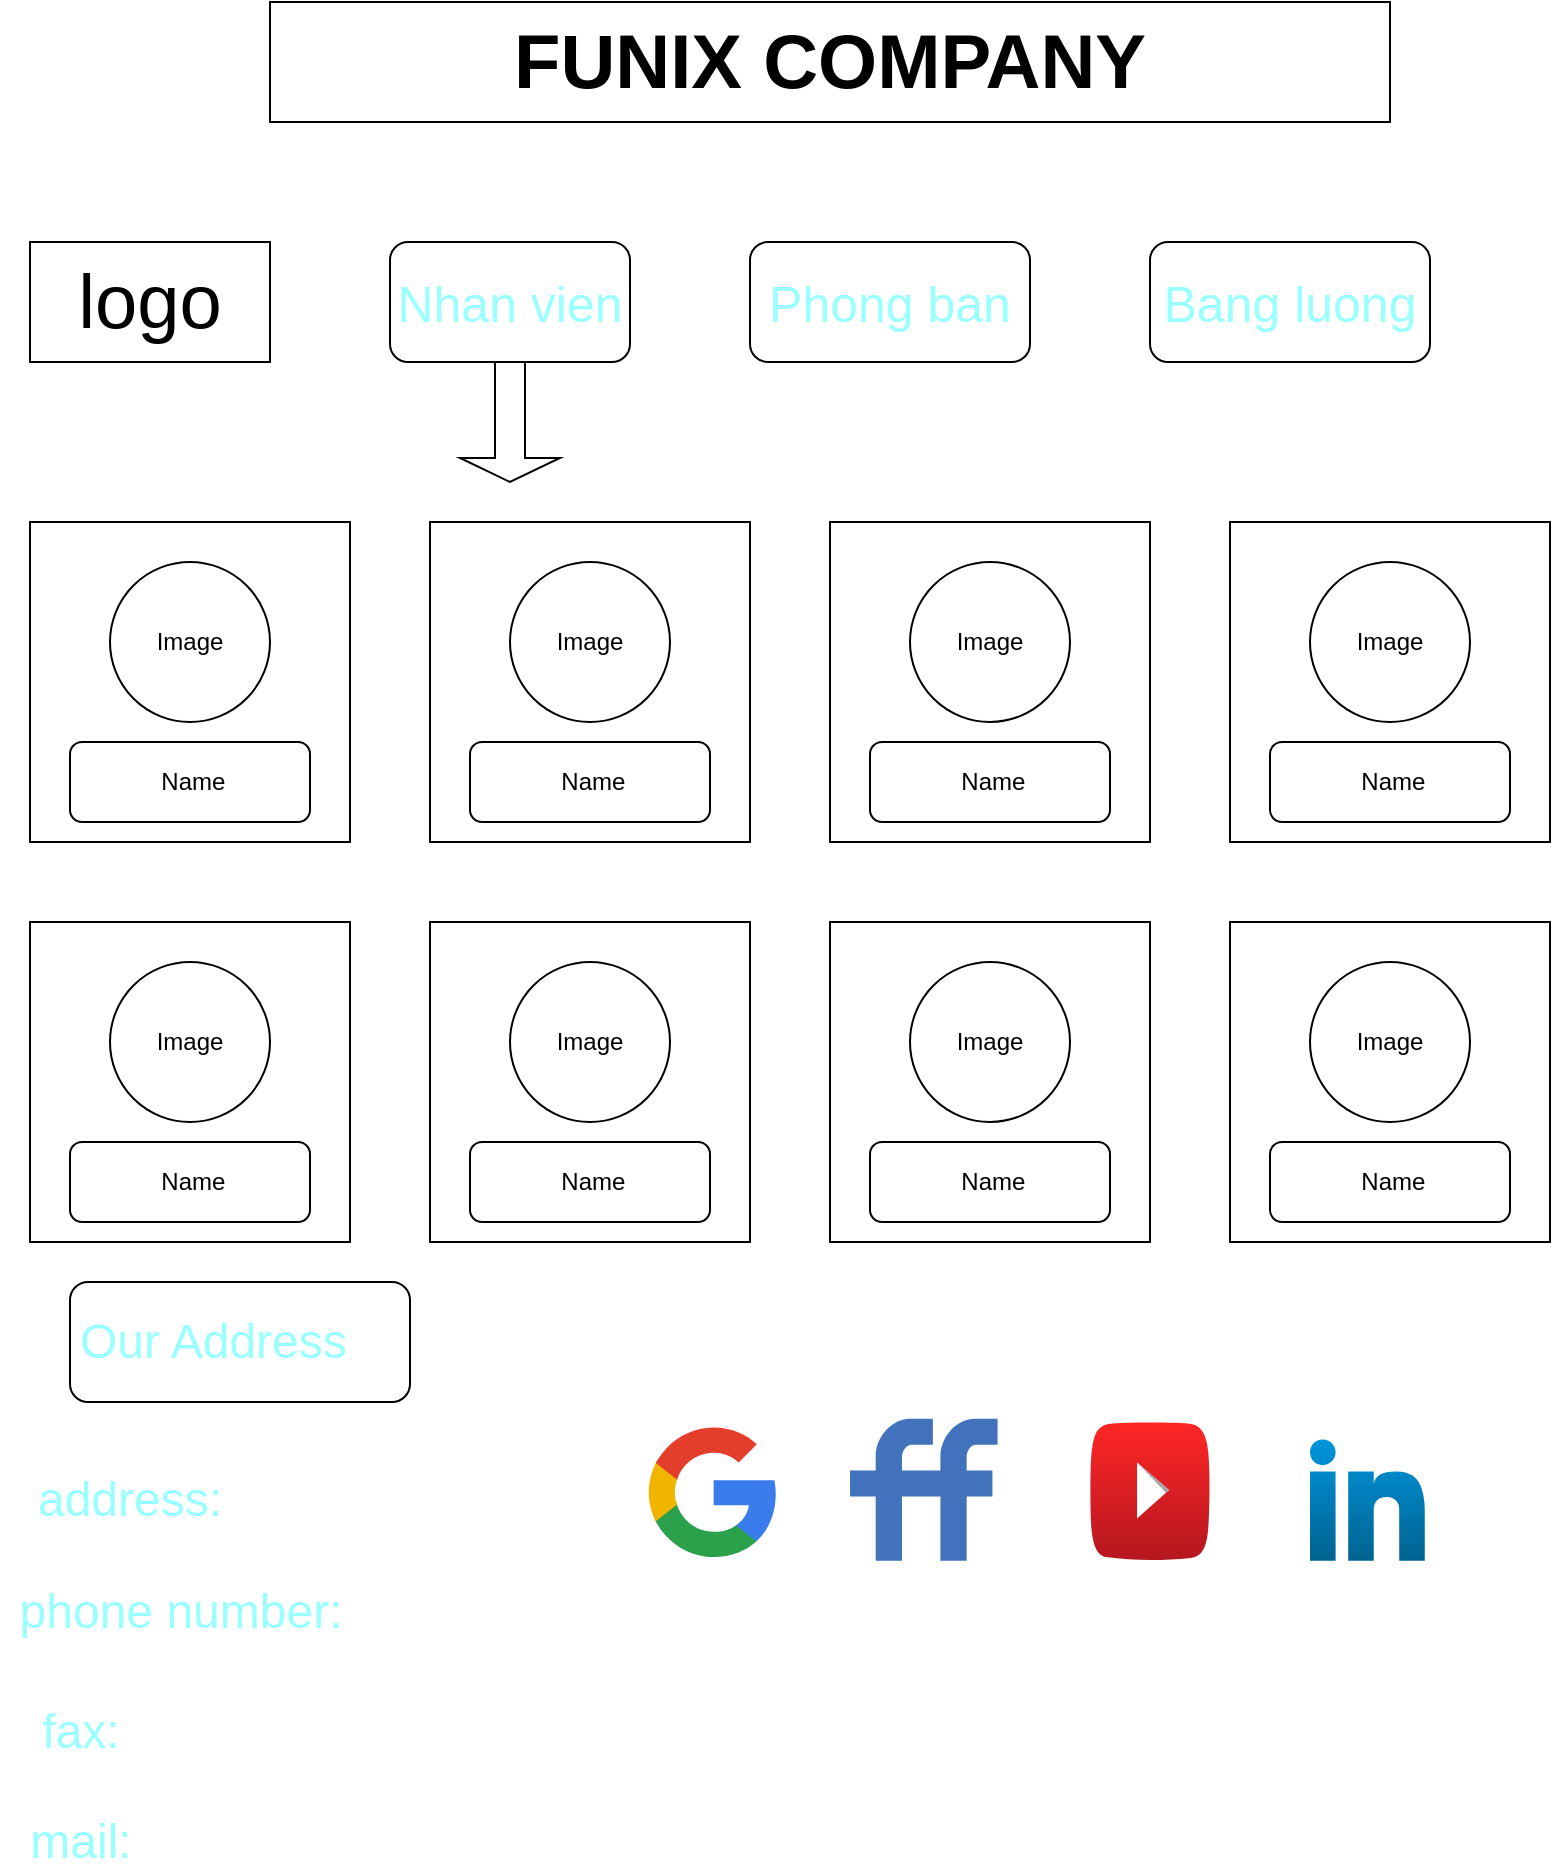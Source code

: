 <mxfile>
    <diagram id="vCiOJYhpJCHS9LeYzo8w" name="Page-1">
        <mxGraphModel dx="944" dy="549" grid="1" gridSize="10" guides="1" tooltips="1" connect="1" arrows="1" fold="1" page="1" pageScale="1" pageWidth="827" pageHeight="1169" math="0" shadow="0">
            <root>
                <mxCell id="0"/>
                <mxCell id="1" parent="0"/>
                <mxCell id="2" value="&lt;b&gt;&lt;font style=&quot;font-size: 38px&quot;&gt;FUNIX COMPANY&lt;/font&gt;&lt;/b&gt;" style="rounded=0;whiteSpace=wrap;html=1;" parent="1" vertex="1">
                    <mxGeometry x="160" y="20" width="560" height="60" as="geometry"/>
                </mxCell>
                <mxCell id="3" value="logo" style="rounded=0;whiteSpace=wrap;html=1;fontSize=38;" parent="1" vertex="1">
                    <mxGeometry x="40" y="140" width="120" height="60" as="geometry"/>
                </mxCell>
                <mxCell id="14" value="Nhan vien" style="rounded=1;whiteSpace=wrap;html=1;fontSize=25;fontColor=#99FFFF;" parent="1" vertex="1">
                    <mxGeometry x="220" y="140" width="120" height="60" as="geometry"/>
                </mxCell>
                <mxCell id="15" value="Phong ban" style="rounded=1;whiteSpace=wrap;html=1;fontSize=25;fontColor=#99FFFF;" parent="1" vertex="1">
                    <mxGeometry x="400" y="140" width="140" height="60" as="geometry"/>
                </mxCell>
                <mxCell id="16" value="Bang luong" style="rounded=1;whiteSpace=wrap;html=1;fontSize=25;fontColor=#99FFFF;" parent="1" vertex="1">
                    <mxGeometry x="600" y="140" width="140" height="60" as="geometry"/>
                </mxCell>
                <mxCell id="21" value="" style="dashed=0;outlineConnect=0;html=1;align=center;labelPosition=center;verticalLabelPosition=bottom;verticalAlign=top;shape=mxgraph.weblogos.google;fontSize=24;fontColor=#99FFFF;" parent="1" vertex="1">
                    <mxGeometry x="348" y="730" width="65.2" height="69.4" as="geometry"/>
                </mxCell>
                <mxCell id="22" value="" style="dashed=0;outlineConnect=0;html=1;align=center;labelPosition=center;verticalLabelPosition=bottom;verticalAlign=top;shape=mxgraph.weblogos.friendfeed;fillColor=#4172BB;fontSize=24;fontColor=#99FFFF;" parent="1" vertex="1">
                    <mxGeometry x="450" y="728.4" width="73.8" height="71" as="geometry"/>
                </mxCell>
                <mxCell id="24" value="" style="dashed=0;outlineConnect=0;html=1;align=center;labelPosition=center;verticalLabelPosition=bottom;verticalAlign=top;shape=mxgraph.weblogos.youtube_2;fillColor=#FF2626;gradientColor=#B5171F;fontSize=24;fontColor=#99FFFF;" parent="1" vertex="1">
                    <mxGeometry x="570" y="730" width="60" height="69.4" as="geometry"/>
                </mxCell>
                <mxCell id="26" value="" style="dashed=0;outlineConnect=0;html=1;align=center;labelPosition=center;verticalLabelPosition=bottom;verticalAlign=top;shape=mxgraph.weblogos.linkedin;fillColor=#0095DB;gradientColor=#006391;fontSize=24;fontColor=#99FFFF;" parent="1" vertex="1">
                    <mxGeometry x="680" y="738.8" width="57.4" height="60.6" as="geometry"/>
                </mxCell>
                <mxCell id="27" value="Our Address&lt;span style=&quot;white-space: pre&quot;&gt;&#9;&lt;/span&gt;" style="rounded=1;whiteSpace=wrap;html=1;fontSize=24;fontColor=#99FFFF;" parent="1" vertex="1">
                    <mxGeometry x="60" y="660" width="170" height="60" as="geometry"/>
                </mxCell>
                <mxCell id="35" value="address:" style="text;html=1;strokeColor=none;fillColor=none;align=center;verticalAlign=middle;whiteSpace=wrap;rounded=0;fontSize=24;fontColor=#99FFFF;" parent="1" vertex="1">
                    <mxGeometry x="60" y="754.1" width="60" height="30" as="geometry"/>
                </mxCell>
                <mxCell id="36" value="phone number:" style="text;html=1;align=center;verticalAlign=middle;resizable=0;points=[];autosize=1;strokeColor=none;fillColor=none;fontSize=24;fontColor=#99FFFF;" parent="1" vertex="1">
                    <mxGeometry x="25" y="810" width="180" height="30" as="geometry"/>
                </mxCell>
                <mxCell id="37" value="fax:" style="text;html=1;align=center;verticalAlign=middle;resizable=0;points=[];autosize=1;strokeColor=none;fillColor=none;fontSize=24;fontColor=#99FFFF;" parent="1" vertex="1">
                    <mxGeometry x="40" y="870" width="50" height="30" as="geometry"/>
                </mxCell>
                <mxCell id="38" value="mail:" style="text;html=1;align=center;verticalAlign=middle;resizable=0;points=[];autosize=1;strokeColor=none;fillColor=none;fontSize=24;fontColor=#99FFFF;" parent="1" vertex="1">
                    <mxGeometry x="30" y="925" width="70" height="30" as="geometry"/>
                </mxCell>
                <mxCell id="39" value="" style="shape=singleArrow;direction=south;whiteSpace=wrap;html=1;" parent="1" vertex="1">
                    <mxGeometry x="255" y="200" width="50" height="60" as="geometry"/>
                </mxCell>
                <mxCell id="47" value="" style="whiteSpace=wrap;html=1;aspect=fixed;" parent="1" vertex="1">
                    <mxGeometry x="40" y="280" width="160" height="160" as="geometry"/>
                </mxCell>
                <mxCell id="48" value="Image" style="ellipse;whiteSpace=wrap;html=1;aspect=fixed;" parent="1" vertex="1">
                    <mxGeometry x="80" y="300" width="80" height="80" as="geometry"/>
                </mxCell>
                <mxCell id="49" value="&amp;nbsp;Name" style="rounded=1;whiteSpace=wrap;html=1;" parent="1" vertex="1">
                    <mxGeometry x="60" y="390" width="120" height="40" as="geometry"/>
                </mxCell>
                <mxCell id="50" value="" style="whiteSpace=wrap;html=1;aspect=fixed;" parent="1" vertex="1">
                    <mxGeometry x="240" y="280" width="160" height="160" as="geometry"/>
                </mxCell>
                <mxCell id="51" value="Image" style="ellipse;whiteSpace=wrap;html=1;aspect=fixed;" parent="1" vertex="1">
                    <mxGeometry x="280" y="300" width="80" height="80" as="geometry"/>
                </mxCell>
                <mxCell id="52" value="&amp;nbsp;Name" style="rounded=1;whiteSpace=wrap;html=1;" parent="1" vertex="1">
                    <mxGeometry x="260" y="390" width="120" height="40" as="geometry"/>
                </mxCell>
                <mxCell id="53" value="" style="whiteSpace=wrap;html=1;aspect=fixed;" parent="1" vertex="1">
                    <mxGeometry x="440" y="280" width="160" height="160" as="geometry"/>
                </mxCell>
                <mxCell id="54" value="Image" style="ellipse;whiteSpace=wrap;html=1;aspect=fixed;" parent="1" vertex="1">
                    <mxGeometry x="480" y="300" width="80" height="80" as="geometry"/>
                </mxCell>
                <mxCell id="55" value="&amp;nbsp;Name" style="rounded=1;whiteSpace=wrap;html=1;" parent="1" vertex="1">
                    <mxGeometry x="460" y="390" width="120" height="40" as="geometry"/>
                </mxCell>
                <mxCell id="56" value="" style="whiteSpace=wrap;html=1;aspect=fixed;" parent="1" vertex="1">
                    <mxGeometry x="40" y="480" width="160" height="160" as="geometry"/>
                </mxCell>
                <mxCell id="57" value="Image" style="ellipse;whiteSpace=wrap;html=1;aspect=fixed;" parent="1" vertex="1">
                    <mxGeometry x="80" y="500" width="80" height="80" as="geometry"/>
                </mxCell>
                <mxCell id="58" value="&amp;nbsp;Name" style="rounded=1;whiteSpace=wrap;html=1;" parent="1" vertex="1">
                    <mxGeometry x="60" y="590" width="120" height="40" as="geometry"/>
                </mxCell>
                <mxCell id="59" value="" style="whiteSpace=wrap;html=1;aspect=fixed;" parent="1" vertex="1">
                    <mxGeometry x="240" y="480" width="160" height="160" as="geometry"/>
                </mxCell>
                <mxCell id="60" value="Image" style="ellipse;whiteSpace=wrap;html=1;aspect=fixed;" parent="1" vertex="1">
                    <mxGeometry x="280" y="500" width="80" height="80" as="geometry"/>
                </mxCell>
                <mxCell id="61" value="&amp;nbsp;Name" style="rounded=1;whiteSpace=wrap;html=1;" parent="1" vertex="1">
                    <mxGeometry x="260" y="590" width="120" height="40" as="geometry"/>
                </mxCell>
                <mxCell id="62" value="" style="whiteSpace=wrap;html=1;aspect=fixed;" parent="1" vertex="1">
                    <mxGeometry x="440" y="480" width="160" height="160" as="geometry"/>
                </mxCell>
                <mxCell id="63" value="Image" style="ellipse;whiteSpace=wrap;html=1;aspect=fixed;" parent="1" vertex="1">
                    <mxGeometry x="480" y="500" width="80" height="80" as="geometry"/>
                </mxCell>
                <mxCell id="64" value="&lt;span&gt;&amp;nbsp;Name&lt;/span&gt;" style="rounded=1;whiteSpace=wrap;html=1;" parent="1" vertex="1">
                    <mxGeometry x="460" y="590" width="120" height="40" as="geometry"/>
                </mxCell>
                <mxCell id="65" value="" style="whiteSpace=wrap;html=1;aspect=fixed;" parent="1" vertex="1">
                    <mxGeometry x="640" y="280" width="160" height="160" as="geometry"/>
                </mxCell>
                <mxCell id="66" value="Image" style="ellipse;whiteSpace=wrap;html=1;aspect=fixed;" parent="1" vertex="1">
                    <mxGeometry x="680" y="300" width="80" height="80" as="geometry"/>
                </mxCell>
                <mxCell id="67" value="&amp;nbsp;Name" style="rounded=1;whiteSpace=wrap;html=1;" parent="1" vertex="1">
                    <mxGeometry x="660" y="390" width="120" height="40" as="geometry"/>
                </mxCell>
                <mxCell id="68" value="" style="whiteSpace=wrap;html=1;aspect=fixed;" parent="1" vertex="1">
                    <mxGeometry x="640" y="480" width="160" height="160" as="geometry"/>
                </mxCell>
                <mxCell id="69" value="Image" style="ellipse;whiteSpace=wrap;html=1;aspect=fixed;" parent="1" vertex="1">
                    <mxGeometry x="680" y="500" width="80" height="80" as="geometry"/>
                </mxCell>
                <mxCell id="70" value="&lt;span&gt;&amp;nbsp;Name&lt;/span&gt;" style="rounded=1;whiteSpace=wrap;html=1;" parent="1" vertex="1">
                    <mxGeometry x="660" y="590" width="120" height="40" as="geometry"/>
                </mxCell>
            </root>
        </mxGraphModel>
    </diagram>
</mxfile>